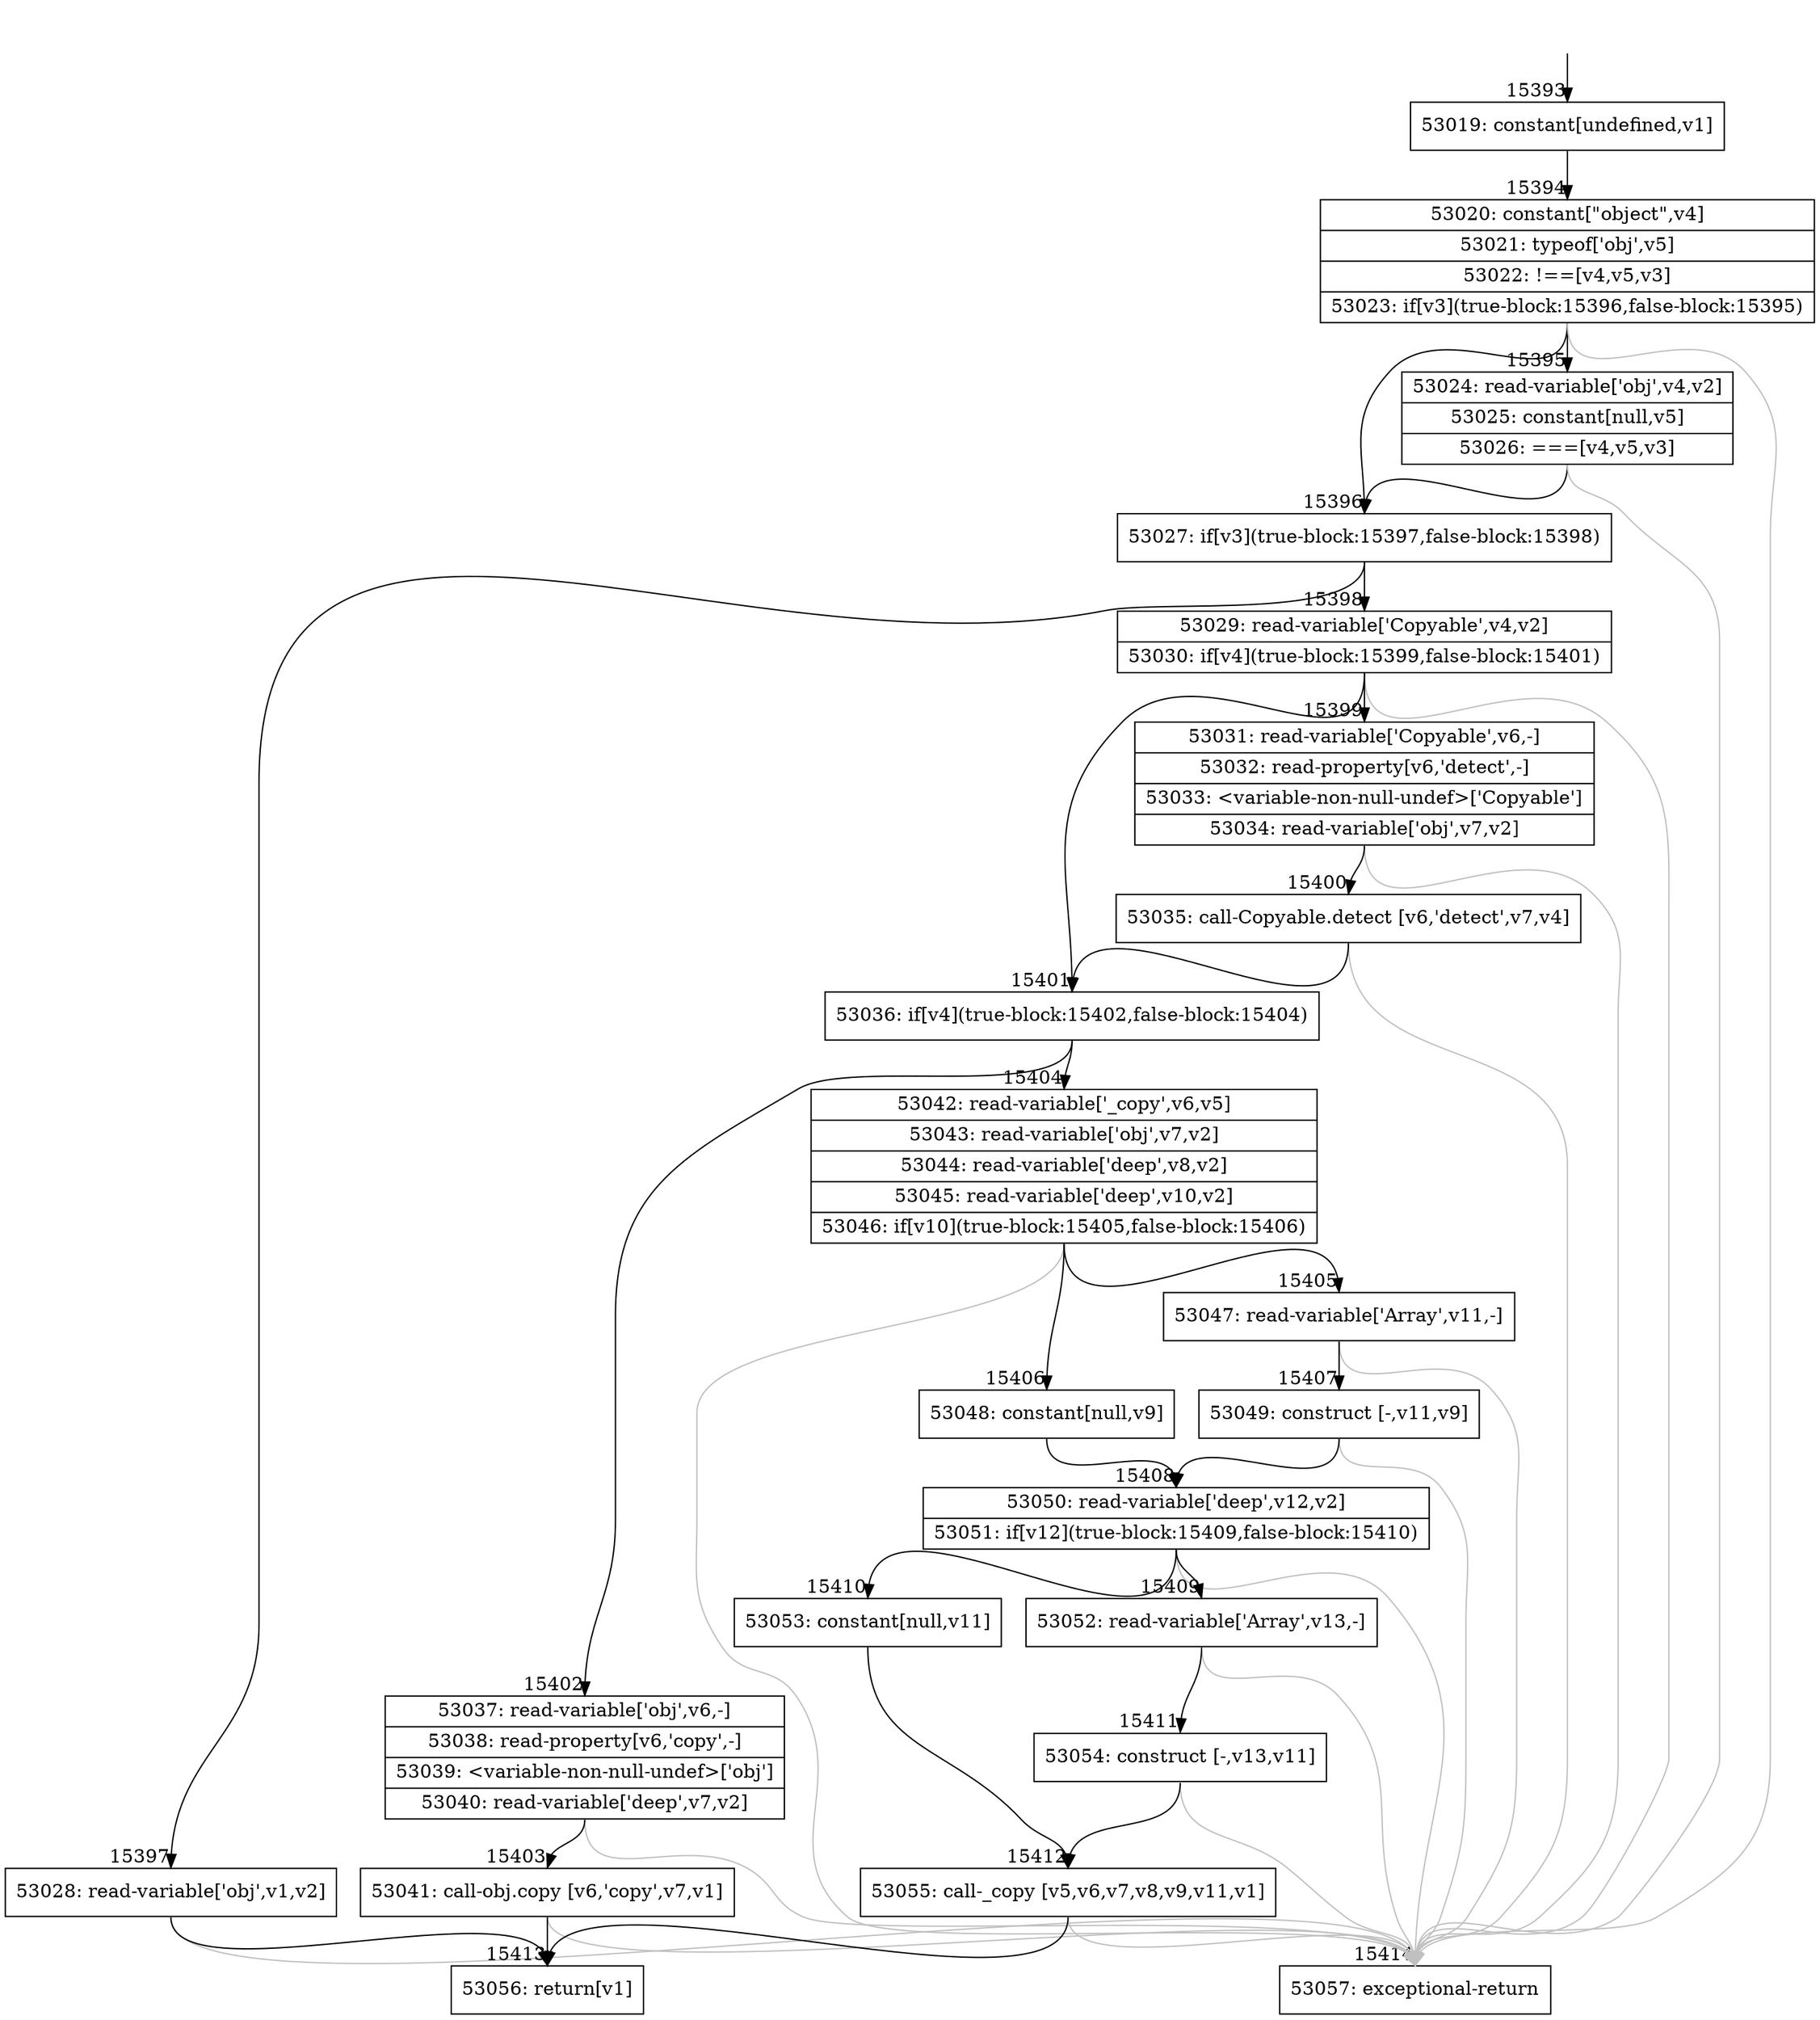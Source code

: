 digraph {
rankdir="TD"
BB_entry1300[shape=none,label=""];
BB_entry1300 -> BB15393 [tailport=s, headport=n, headlabel="    15393"]
BB15393 [shape=record label="{53019: constant[undefined,v1]}" ] 
BB15393 -> BB15394 [tailport=s, headport=n, headlabel="      15394"]
BB15394 [shape=record label="{53020: constant[\"object\",v4]|53021: typeof['obj',v5]|53022: !==[v4,v5,v3]|53023: if[v3](true-block:15396,false-block:15395)}" ] 
BB15394 -> BB15396 [tailport=s, headport=n, headlabel="      15396"]
BB15394 -> BB15395 [tailport=s, headport=n, headlabel="      15395"]
BB15394 -> BB15414 [tailport=s, headport=n, color=gray, headlabel="      15414"]
BB15395 [shape=record label="{53024: read-variable['obj',v4,v2]|53025: constant[null,v5]|53026: ===[v4,v5,v3]}" ] 
BB15395 -> BB15396 [tailport=s, headport=n]
BB15395 -> BB15414 [tailport=s, headport=n, color=gray]
BB15396 [shape=record label="{53027: if[v3](true-block:15397,false-block:15398)}" ] 
BB15396 -> BB15397 [tailport=s, headport=n, headlabel="      15397"]
BB15396 -> BB15398 [tailport=s, headport=n, headlabel="      15398"]
BB15397 [shape=record label="{53028: read-variable['obj',v1,v2]}" ] 
BB15397 -> BB15413 [tailport=s, headport=n, headlabel="      15413"]
BB15397 -> BB15414 [tailport=s, headport=n, color=gray]
BB15398 [shape=record label="{53029: read-variable['Copyable',v4,v2]|53030: if[v4](true-block:15399,false-block:15401)}" ] 
BB15398 -> BB15401 [tailport=s, headport=n, headlabel="      15401"]
BB15398 -> BB15399 [tailport=s, headport=n, headlabel="      15399"]
BB15398 -> BB15414 [tailport=s, headport=n, color=gray]
BB15399 [shape=record label="{53031: read-variable['Copyable',v6,-]|53032: read-property[v6,'detect',-]|53033: \<variable-non-null-undef\>['Copyable']|53034: read-variable['obj',v7,v2]}" ] 
BB15399 -> BB15400 [tailport=s, headport=n, headlabel="      15400"]
BB15399 -> BB15414 [tailport=s, headport=n, color=gray]
BB15400 [shape=record label="{53035: call-Copyable.detect [v6,'detect',v7,v4]}" ] 
BB15400 -> BB15401 [tailport=s, headport=n]
BB15400 -> BB15414 [tailport=s, headport=n, color=gray]
BB15401 [shape=record label="{53036: if[v4](true-block:15402,false-block:15404)}" ] 
BB15401 -> BB15402 [tailport=s, headport=n, headlabel="      15402"]
BB15401 -> BB15404 [tailport=s, headport=n, headlabel="      15404"]
BB15402 [shape=record label="{53037: read-variable['obj',v6,-]|53038: read-property[v6,'copy',-]|53039: \<variable-non-null-undef\>['obj']|53040: read-variable['deep',v7,v2]}" ] 
BB15402 -> BB15403 [tailport=s, headport=n, headlabel="      15403"]
BB15402 -> BB15414 [tailport=s, headport=n, color=gray]
BB15403 [shape=record label="{53041: call-obj.copy [v6,'copy',v7,v1]}" ] 
BB15403 -> BB15413 [tailport=s, headport=n]
BB15403 -> BB15414 [tailport=s, headport=n, color=gray]
BB15404 [shape=record label="{53042: read-variable['_copy',v6,v5]|53043: read-variable['obj',v7,v2]|53044: read-variable['deep',v8,v2]|53045: read-variable['deep',v10,v2]|53046: if[v10](true-block:15405,false-block:15406)}" ] 
BB15404 -> BB15405 [tailport=s, headport=n, headlabel="      15405"]
BB15404 -> BB15406 [tailport=s, headport=n, headlabel="      15406"]
BB15404 -> BB15414 [tailport=s, headport=n, color=gray]
BB15405 [shape=record label="{53047: read-variable['Array',v11,-]}" ] 
BB15405 -> BB15407 [tailport=s, headport=n, headlabel="      15407"]
BB15405 -> BB15414 [tailport=s, headport=n, color=gray]
BB15406 [shape=record label="{53048: constant[null,v9]}" ] 
BB15406 -> BB15408 [tailport=s, headport=n, headlabel="      15408"]
BB15407 [shape=record label="{53049: construct [-,v11,v9]}" ] 
BB15407 -> BB15408 [tailport=s, headport=n]
BB15407 -> BB15414 [tailport=s, headport=n, color=gray]
BB15408 [shape=record label="{53050: read-variable['deep',v12,v2]|53051: if[v12](true-block:15409,false-block:15410)}" ] 
BB15408 -> BB15409 [tailport=s, headport=n, headlabel="      15409"]
BB15408 -> BB15410 [tailport=s, headport=n, headlabel="      15410"]
BB15408 -> BB15414 [tailport=s, headport=n, color=gray]
BB15409 [shape=record label="{53052: read-variable['Array',v13,-]}" ] 
BB15409 -> BB15411 [tailport=s, headport=n, headlabel="      15411"]
BB15409 -> BB15414 [tailport=s, headport=n, color=gray]
BB15410 [shape=record label="{53053: constant[null,v11]}" ] 
BB15410 -> BB15412 [tailport=s, headport=n, headlabel="      15412"]
BB15411 [shape=record label="{53054: construct [-,v13,v11]}" ] 
BB15411 -> BB15412 [tailport=s, headport=n]
BB15411 -> BB15414 [tailport=s, headport=n, color=gray]
BB15412 [shape=record label="{53055: call-_copy [v5,v6,v7,v8,v9,v11,v1]}" ] 
BB15412 -> BB15413 [tailport=s, headport=n]
BB15412 -> BB15414 [tailport=s, headport=n, color=gray]
BB15413 [shape=record label="{53056: return[v1]}" ] 
BB15414 [shape=record label="{53057: exceptional-return}" ] 
//#$~ 28341
}
